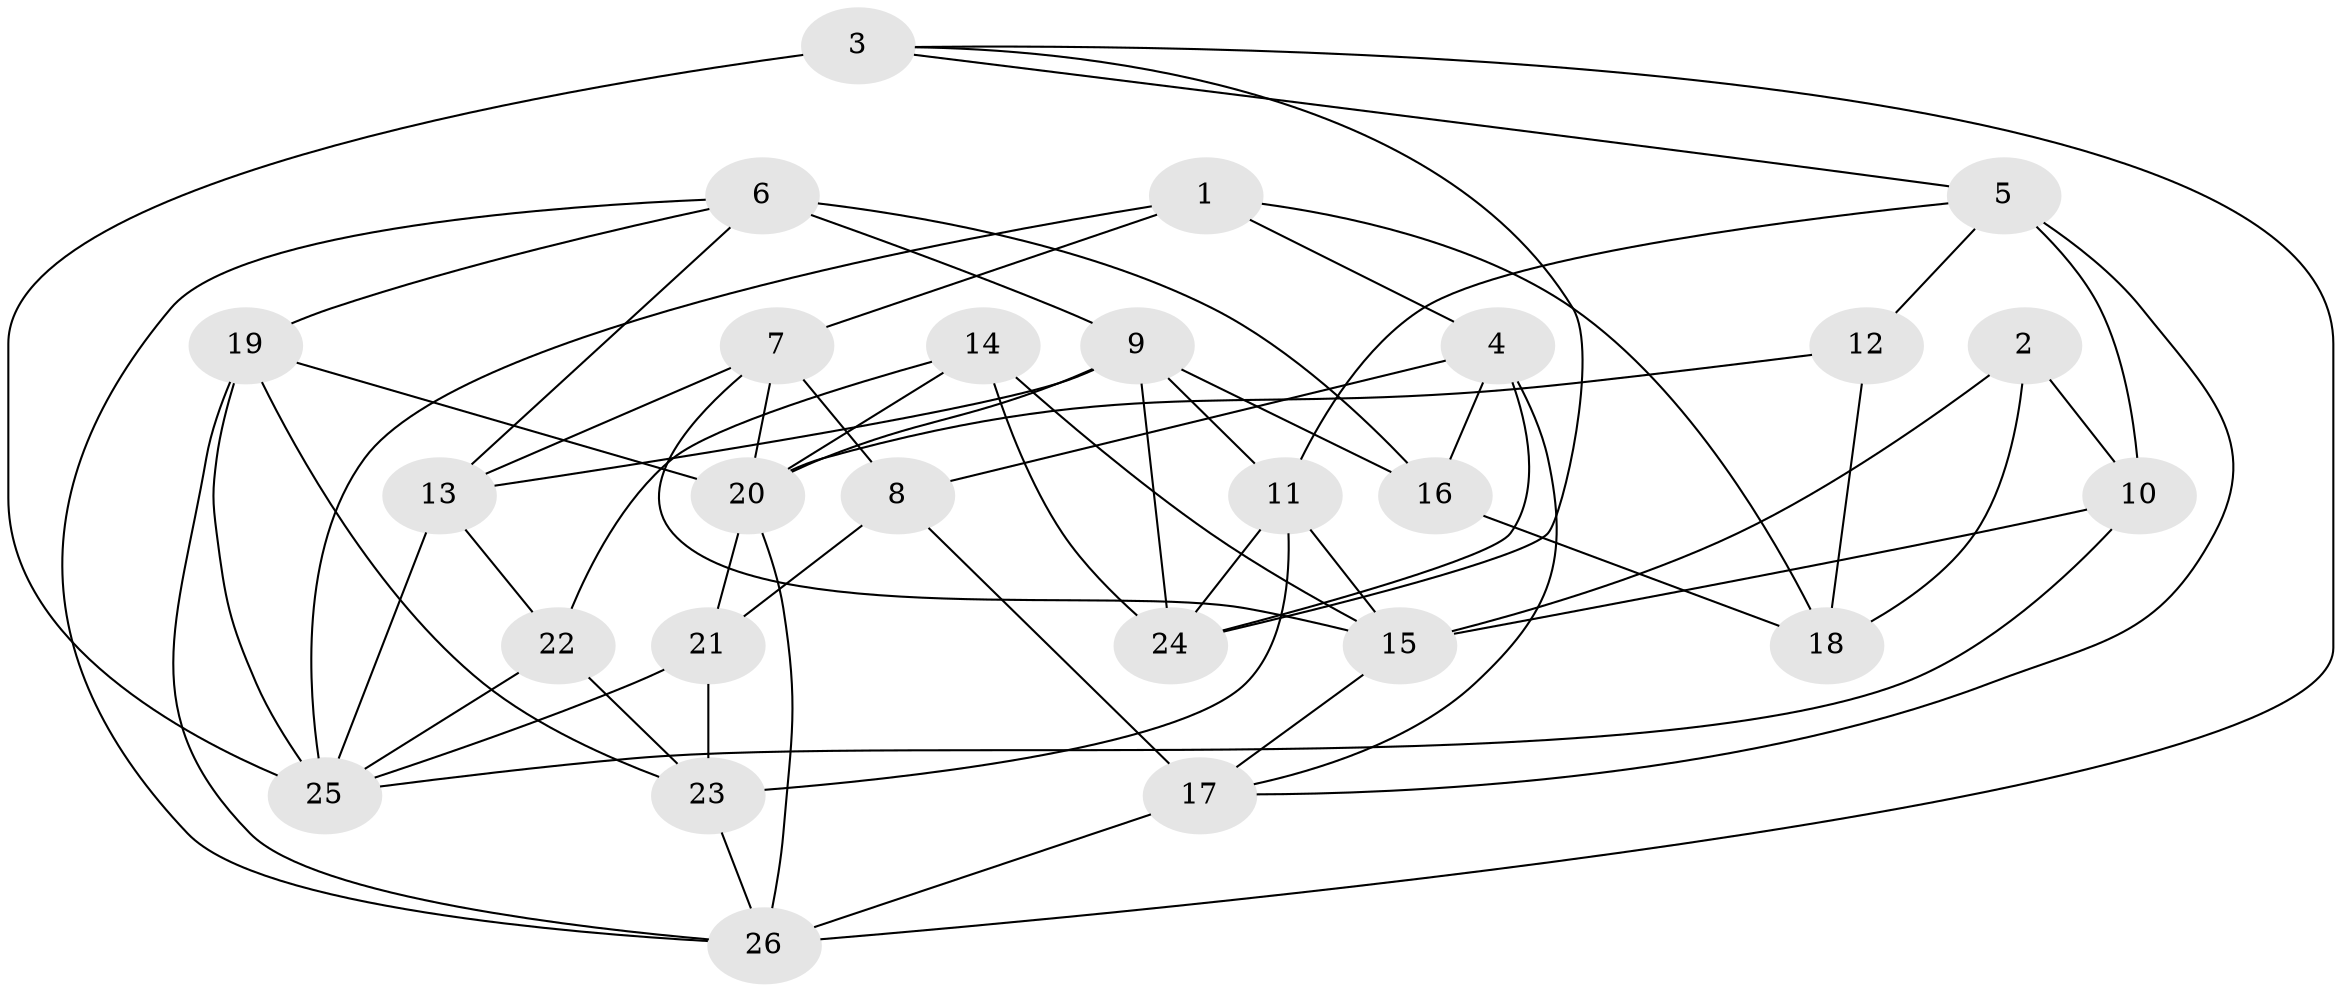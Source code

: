 // original degree distribution, {4: 1.0}
// Generated by graph-tools (version 1.1) at 2025/02/03/09/25 03:02:54]
// undirected, 26 vertices, 62 edges
graph export_dot {
graph [start="1"]
  node [color=gray90,style=filled];
  1;
  2;
  3;
  4;
  5;
  6;
  7;
  8;
  9;
  10;
  11;
  12;
  13;
  14;
  15;
  16;
  17;
  18;
  19;
  20;
  21;
  22;
  23;
  24;
  25;
  26;
  1 -- 4 [weight=1.0];
  1 -- 7 [weight=1.0];
  1 -- 18 [weight=1.0];
  1 -- 25 [weight=1.0];
  2 -- 10 [weight=2.0];
  2 -- 15 [weight=1.0];
  2 -- 18 [weight=1.0];
  3 -- 5 [weight=1.0];
  3 -- 24 [weight=1.0];
  3 -- 25 [weight=3.0];
  3 -- 26 [weight=1.0];
  4 -- 8 [weight=1.0];
  4 -- 16 [weight=1.0];
  4 -- 17 [weight=1.0];
  4 -- 24 [weight=2.0];
  5 -- 10 [weight=2.0];
  5 -- 11 [weight=1.0];
  5 -- 12 [weight=1.0];
  5 -- 17 [weight=1.0];
  6 -- 9 [weight=1.0];
  6 -- 13 [weight=1.0];
  6 -- 16 [weight=2.0];
  6 -- 19 [weight=1.0];
  6 -- 26 [weight=1.0];
  7 -- 8 [weight=2.0];
  7 -- 13 [weight=1.0];
  7 -- 15 [weight=1.0];
  7 -- 20 [weight=1.0];
  8 -- 17 [weight=2.0];
  8 -- 21 [weight=1.0];
  9 -- 11 [weight=1.0];
  9 -- 13 [weight=1.0];
  9 -- 16 [weight=1.0];
  9 -- 20 [weight=1.0];
  9 -- 24 [weight=1.0];
  10 -- 15 [weight=1.0];
  10 -- 25 [weight=1.0];
  11 -- 15 [weight=1.0];
  11 -- 23 [weight=2.0];
  11 -- 24 [weight=1.0];
  12 -- 18 [weight=2.0];
  12 -- 20 [weight=1.0];
  13 -- 22 [weight=2.0];
  13 -- 25 [weight=1.0];
  14 -- 15 [weight=1.0];
  14 -- 20 [weight=1.0];
  14 -- 22 [weight=1.0];
  14 -- 24 [weight=1.0];
  15 -- 17 [weight=1.0];
  16 -- 18 [weight=2.0];
  17 -- 26 [weight=1.0];
  19 -- 20 [weight=2.0];
  19 -- 23 [weight=1.0];
  19 -- 25 [weight=1.0];
  19 -- 26 [weight=1.0];
  20 -- 21 [weight=1.0];
  20 -- 26 [weight=1.0];
  21 -- 23 [weight=1.0];
  21 -- 25 [weight=1.0];
  22 -- 23 [weight=1.0];
  22 -- 25 [weight=2.0];
  23 -- 26 [weight=1.0];
}
